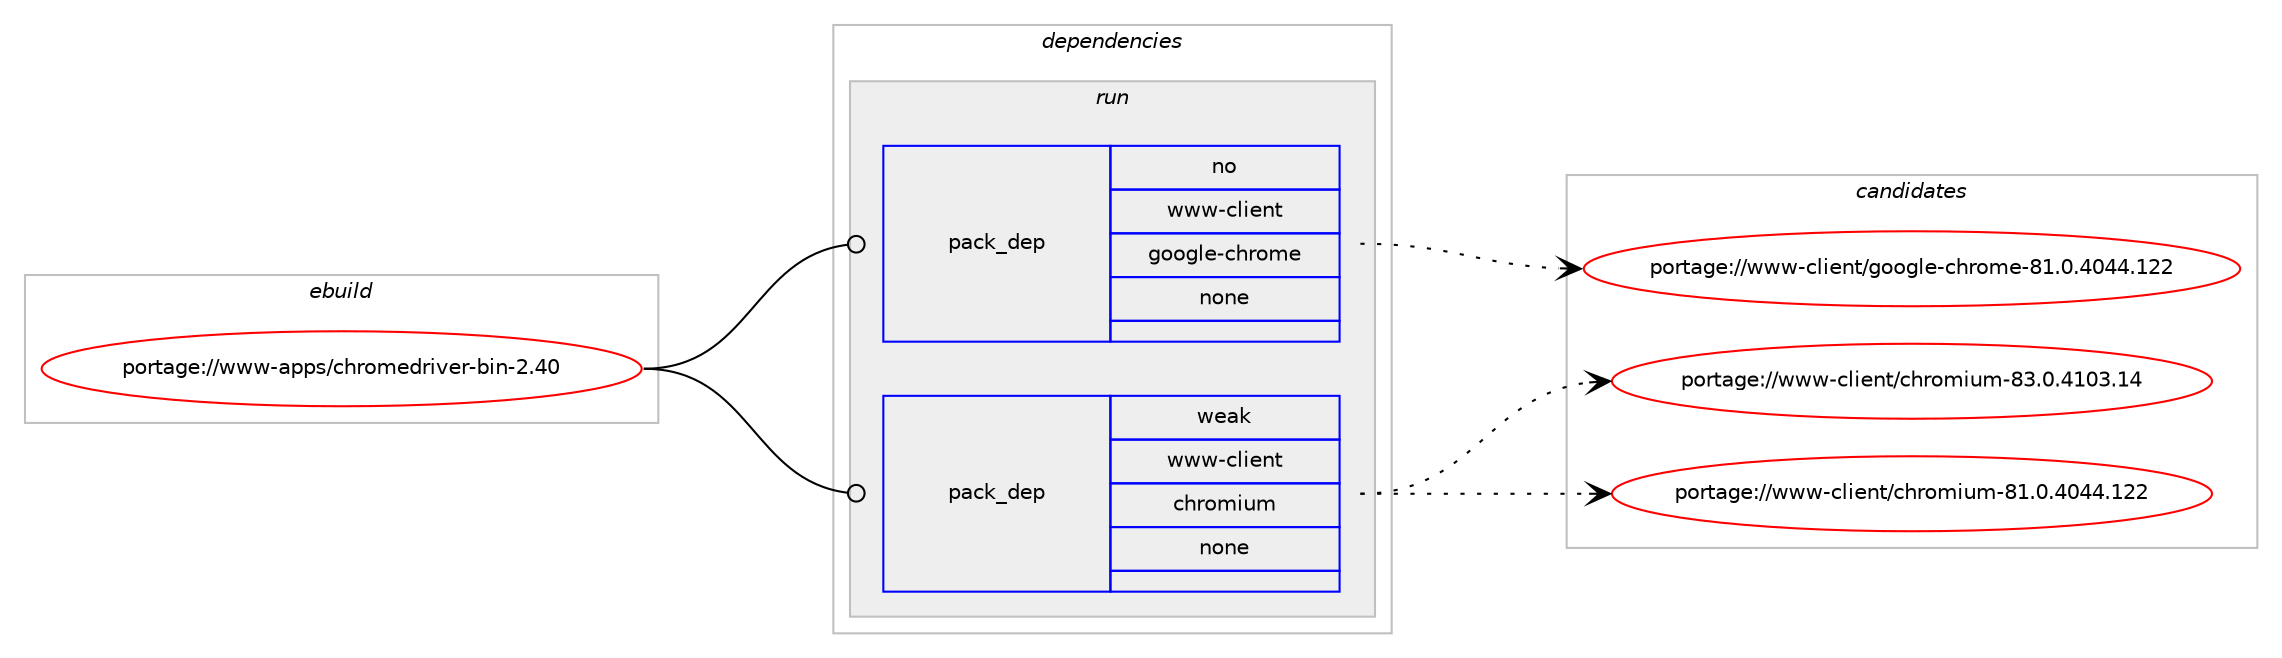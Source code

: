 digraph prolog {

# *************
# Graph options
# *************

newrank=true;
concentrate=true;
compound=true;
graph [rankdir=LR,fontname=Helvetica,fontsize=10,ranksep=1.5];#, ranksep=2.5, nodesep=0.2];
edge  [arrowhead=vee];
node  [fontname=Helvetica,fontsize=10];

# **********
# The ebuild
# **********

subgraph cluster_leftcol {
color=gray;
rank=same;
label=<<i>ebuild</i>>;
id [label="portage://www-apps/chromedriver-bin-2.40", color=red, width=4, href="../www-apps/chromedriver-bin-2.40.svg"];
}

# ****************
# The dependencies
# ****************

subgraph cluster_midcol {
color=gray;
label=<<i>dependencies</i>>;
subgraph cluster_compile {
fillcolor="#eeeeee";
style=filled;
label=<<i>compile</i>>;
}
subgraph cluster_compileandrun {
fillcolor="#eeeeee";
style=filled;
label=<<i>compile and run</i>>;
}
subgraph cluster_run {
fillcolor="#eeeeee";
style=filled;
label=<<i>run</i>>;
subgraph pack2079 {
dependency2362 [label=<<TABLE BORDER="0" CELLBORDER="1" CELLSPACING="0" CELLPADDING="4" WIDTH="220"><TR><TD ROWSPAN="6" CELLPADDING="30">pack_dep</TD></TR><TR><TD WIDTH="110">no</TD></TR><TR><TD>www-client</TD></TR><TR><TD>google-chrome</TD></TR><TR><TD>none</TD></TR><TR><TD></TD></TR></TABLE>>, shape=none, color=blue];
}
id:e -> dependency2362:w [weight=20,style="solid",arrowhead="odot"];
subgraph pack2080 {
dependency2363 [label=<<TABLE BORDER="0" CELLBORDER="1" CELLSPACING="0" CELLPADDING="4" WIDTH="220"><TR><TD ROWSPAN="6" CELLPADDING="30">pack_dep</TD></TR><TR><TD WIDTH="110">weak</TD></TR><TR><TD>www-client</TD></TR><TR><TD>chromium</TD></TR><TR><TD>none</TD></TR><TR><TD></TD></TR></TABLE>>, shape=none, color=blue];
}
id:e -> dependency2363:w [weight=20,style="solid",arrowhead="odot"];
}
}

# **************
# The candidates
# **************

subgraph cluster_choices {
rank=same;
color=gray;
label=<<i>candidates</i>>;

subgraph choice2079 {
color=black;
nodesep=1;
choice11911911945991081051011101164710311111110310810145991041141111091014556494648465248525246495050 [label="portage://www-client/google-chrome-81.0.4044.122", color=red, width=4,href="../www-client/google-chrome-81.0.4044.122.svg"];
dependency2362:e -> choice11911911945991081051011101164710311111110310810145991041141111091014556494648465248525246495050:w [style=dotted,weight="100"];
}
subgraph choice2080 {
color=black;
nodesep=1;
choice1191191194599108105101110116479910411411110910511710945565146484652494851464952 [label="portage://www-client/chromium-83.0.4103.14", color=red, width=4,href="../www-client/chromium-83.0.4103.14.svg"];
choice119119119459910810510111011647991041141111091051171094556494648465248525246495050 [label="portage://www-client/chromium-81.0.4044.122", color=red, width=4,href="../www-client/chromium-81.0.4044.122.svg"];
dependency2363:e -> choice1191191194599108105101110116479910411411110910511710945565146484652494851464952:w [style=dotted,weight="100"];
dependency2363:e -> choice119119119459910810510111011647991041141111091051171094556494648465248525246495050:w [style=dotted,weight="100"];
}
}

}
